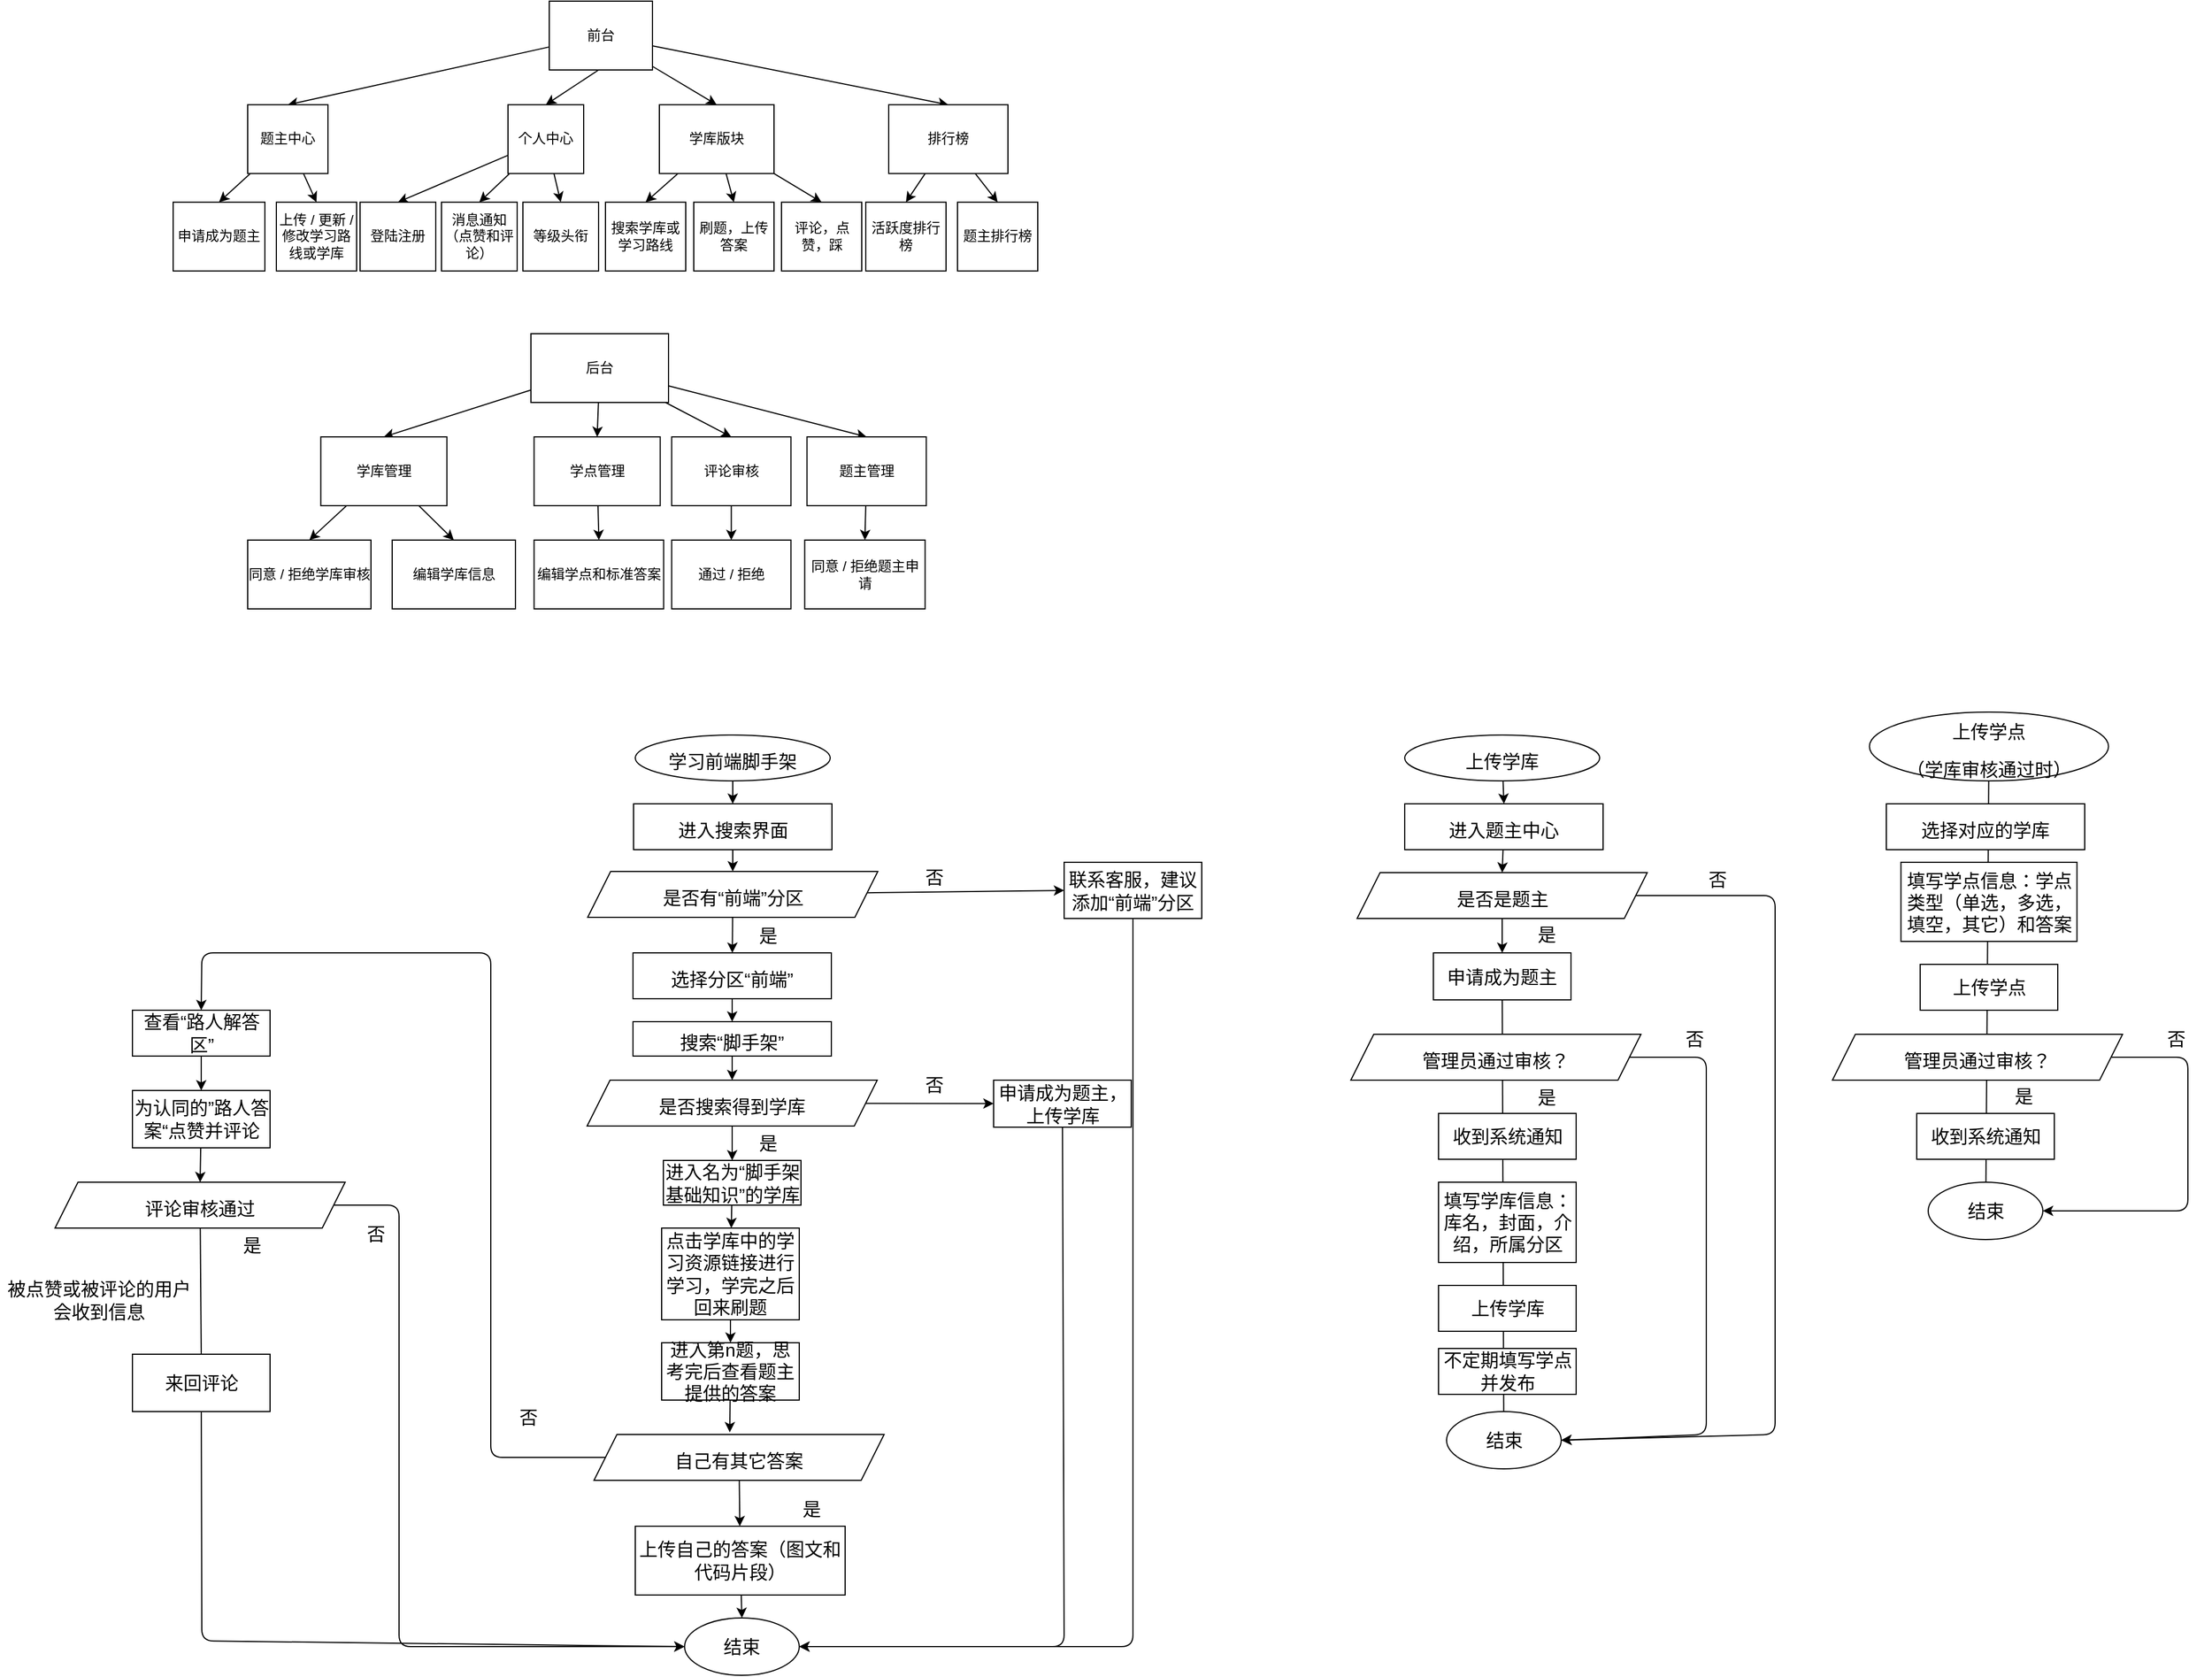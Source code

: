 <mxfile>
    <diagram id="HO1HUnF4FWWk1tN5nvJj" name="第 1 页">
        <mxGraphModel dx="1820" dy="571" grid="1" gridSize="10" guides="1" tooltips="1" connect="1" arrows="1" fold="1" page="1" pageScale="1" pageWidth="827" pageHeight="1169" math="0" shadow="0">
            <root>
                <mxCell id="0"/>
                <mxCell id="1" parent="0"/>
                <mxCell id="13" style="edgeStyle=none;html=1;entryX=0.5;entryY=0;entryDx=0;entryDy=0;" parent="1" source="2" target="12" edge="1">
                    <mxGeometry relative="1" as="geometry"/>
                </mxCell>
                <mxCell id="93" style="edgeStyle=none;html=1;entryX=0.5;entryY=0;entryDx=0;entryDy=0;fontSize=27;" parent="1" source="2" target="92" edge="1">
                    <mxGeometry relative="1" as="geometry"/>
                </mxCell>
                <mxCell id="101" style="edgeStyle=none;html=1;entryX=0.5;entryY=0;entryDx=0;entryDy=0;fontSize=27;" parent="1" source="2" target="95" edge="1">
                    <mxGeometry relative="1" as="geometry"/>
                </mxCell>
                <mxCell id="102" style="edgeStyle=none;html=1;entryX=0.5;entryY=0;entryDx=0;entryDy=0;fontSize=27;" parent="1" source="2" target="80" edge="1">
                    <mxGeometry relative="1" as="geometry"/>
                </mxCell>
                <mxCell id="2" value="后台" style="rounded=0;whiteSpace=wrap;html=1;" parent="1" vertex="1">
                    <mxGeometry x="355" y="700" width="120" height="60" as="geometry"/>
                </mxCell>
                <mxCell id="18" style="edgeStyle=none;html=1;entryX=0.5;entryY=0;entryDx=0;entryDy=0;" parent="1" source="12" target="15" edge="1">
                    <mxGeometry relative="1" as="geometry"/>
                </mxCell>
                <mxCell id="VWZYQC_vU3HqZmRVpHgf-235" style="edgeStyle=none;html=1;entryX=0.5;entryY=0;entryDx=0;entryDy=0;fontSize=16;" parent="1" source="12" target="VWZYQC_vU3HqZmRVpHgf-234" edge="1">
                    <mxGeometry relative="1" as="geometry"/>
                </mxCell>
                <mxCell id="12" value="学库管理" style="rounded=0;whiteSpace=wrap;html=1;" parent="1" vertex="1">
                    <mxGeometry x="171.75" y="790" width="110" height="60" as="geometry"/>
                </mxCell>
                <mxCell id="15" value="编辑学库信息" style="rounded=0;whiteSpace=wrap;html=1;" parent="1" vertex="1">
                    <mxGeometry x="234" y="880" width="107.5" height="60" as="geometry"/>
                </mxCell>
                <mxCell id="16" value="编辑学点和标准答案" style="rounded=0;whiteSpace=wrap;html=1;" parent="1" vertex="1">
                    <mxGeometry x="357.75" y="880" width="113" height="60" as="geometry"/>
                </mxCell>
                <mxCell id="40" style="edgeStyle=none;html=1;entryX=0.5;entryY=0;entryDx=0;entryDy=0;" parent="1" source="27" target="39" edge="1">
                    <mxGeometry relative="1" as="geometry"/>
                </mxCell>
                <mxCell id="63" style="edgeStyle=none;html=1;entryX=0.5;entryY=0;entryDx=0;entryDy=0;" parent="1" source="27" target="58" edge="1">
                    <mxGeometry relative="1" as="geometry"/>
                </mxCell>
                <mxCell id="71" style="edgeStyle=none;html=1;entryX=0.5;entryY=0;entryDx=0;entryDy=0;" parent="1" target="29" edge="1">
                    <mxGeometry relative="1" as="geometry">
                        <mxPoint x="414" y="470.0" as="sourcePoint"/>
                    </mxGeometry>
                </mxCell>
                <mxCell id="VWZYQC_vU3HqZmRVpHgf-119" style="edgeStyle=none;html=1;entryX=0.5;entryY=0;entryDx=0;entryDy=0;fontSize=27;" parent="1" source="27" target="35" edge="1">
                    <mxGeometry relative="1" as="geometry"/>
                </mxCell>
                <mxCell id="27" value="前台" style="rounded=0;whiteSpace=wrap;html=1;" parent="1" vertex="1">
                    <mxGeometry x="371" y="410" width="90" height="60" as="geometry"/>
                </mxCell>
                <mxCell id="90" style="edgeStyle=none;html=1;entryX=0.5;entryY=0;entryDx=0;entryDy=0;fontSize=27;" parent="1" source="29" target="89" edge="1">
                    <mxGeometry relative="1" as="geometry"/>
                </mxCell>
                <mxCell id="VWZYQC_vU3HqZmRVpHgf-102" style="edgeStyle=none;html=1;entryX=0.5;entryY=0;entryDx=0;entryDy=0;fontSize=27;" parent="1" source="29" target="33" edge="1">
                    <mxGeometry relative="1" as="geometry"/>
                </mxCell>
                <mxCell id="VWZYQC_vU3HqZmRVpHgf-111" style="edgeStyle=none;html=1;entryX=0.5;entryY=0;entryDx=0;entryDy=0;fontSize=27;" parent="1" source="29" target="VWZYQC_vU3HqZmRVpHgf-103" edge="1">
                    <mxGeometry relative="1" as="geometry"/>
                </mxCell>
                <mxCell id="29" value="个人中心" style="rounded=0;whiteSpace=wrap;html=1;" parent="1" vertex="1">
                    <mxGeometry x="335" y="500.33" width="66" height="60" as="geometry"/>
                </mxCell>
                <mxCell id="30" value="申请成为题主" style="rounded=0;whiteSpace=wrap;html=1;" parent="1" vertex="1">
                    <mxGeometry x="43" y="585.33" width="80" height="60" as="geometry"/>
                </mxCell>
                <mxCell id="33" value="等级头衔" style="rounded=0;whiteSpace=wrap;html=1;" parent="1" vertex="1">
                    <mxGeometry x="348" y="585.33" width="66" height="60" as="geometry"/>
                </mxCell>
                <mxCell id="45" style="edgeStyle=none;html=1;entryX=0.5;entryY=0;entryDx=0;entryDy=0;" parent="1" source="35" target="36" edge="1">
                    <mxGeometry relative="1" as="geometry"/>
                </mxCell>
                <mxCell id="46" style="edgeStyle=none;html=1;entryX=0.5;entryY=0;entryDx=0;entryDy=0;" parent="1" source="35" target="37" edge="1">
                    <mxGeometry relative="1" as="geometry"/>
                </mxCell>
                <mxCell id="57" style="edgeStyle=none;html=1;entryX=0.5;entryY=0;entryDx=0;entryDy=0;" parent="1" source="35" target="56" edge="1">
                    <mxGeometry relative="1" as="geometry"/>
                </mxCell>
                <mxCell id="35" value="学库版块" style="rounded=0;whiteSpace=wrap;html=1;" parent="1" vertex="1">
                    <mxGeometry x="467" y="500.33" width="100" height="60" as="geometry"/>
                </mxCell>
                <mxCell id="36" value="搜索学库或学习路线" style="rounded=0;whiteSpace=wrap;html=1;" parent="1" vertex="1">
                    <mxGeometry x="420" y="585.33" width="70" height="60" as="geometry"/>
                </mxCell>
                <mxCell id="37" value="刷题，上传答案" style="rounded=0;whiteSpace=wrap;html=1;" parent="1" vertex="1">
                    <mxGeometry x="497" y="585.33" width="70" height="60" as="geometry"/>
                </mxCell>
                <mxCell id="49" style="edgeStyle=none;html=1;entryX=0.5;entryY=0;entryDx=0;entryDy=0;" parent="1" source="39" target="30" edge="1">
                    <mxGeometry relative="1" as="geometry"/>
                </mxCell>
                <mxCell id="50" style="edgeStyle=none;html=1;entryX=0.5;entryY=0;entryDx=0;entryDy=0;" parent="1" source="39" target="48" edge="1">
                    <mxGeometry relative="1" as="geometry"/>
                </mxCell>
                <mxCell id="39" value="题主中心" style="rounded=0;whiteSpace=wrap;html=1;" parent="1" vertex="1">
                    <mxGeometry x="108" y="500.33" width="70" height="60" as="geometry"/>
                </mxCell>
                <mxCell id="48" value="上传 / 更新 / 修改学习路线或学库" style="rounded=0;whiteSpace=wrap;html=1;" parent="1" vertex="1">
                    <mxGeometry x="133" y="585.33" width="70" height="60" as="geometry"/>
                </mxCell>
                <mxCell id="56" value="评论，点赞，踩" style="rounded=0;whiteSpace=wrap;html=1;" parent="1" vertex="1">
                    <mxGeometry x="573.5" y="585.33" width="70" height="60" as="geometry"/>
                </mxCell>
                <mxCell id="61" style="edgeStyle=none;html=1;entryX=0.5;entryY=0;entryDx=0;entryDy=0;" parent="1" source="58" target="59" edge="1">
                    <mxGeometry relative="1" as="geometry"/>
                </mxCell>
                <mxCell id="62" style="edgeStyle=none;html=1;entryX=0.5;entryY=0;entryDx=0;entryDy=0;" parent="1" source="58" target="60" edge="1">
                    <mxGeometry relative="1" as="geometry"/>
                </mxCell>
                <mxCell id="58" value="排行榜" style="rounded=0;whiteSpace=wrap;html=1;" parent="1" vertex="1">
                    <mxGeometry x="667" y="500.33" width="104" height="60" as="geometry"/>
                </mxCell>
                <mxCell id="59" value="活跃度排行榜" style="rounded=0;whiteSpace=wrap;html=1;" parent="1" vertex="1">
                    <mxGeometry x="647" y="585.33" width="70" height="60" as="geometry"/>
                </mxCell>
                <mxCell id="60" value="题主排行榜" style="rounded=0;whiteSpace=wrap;html=1;" parent="1" vertex="1">
                    <mxGeometry x="727" y="585.33" width="70" height="60" as="geometry"/>
                </mxCell>
                <mxCell id="82" style="edgeStyle=none;html=1;entryX=0.5;entryY=0;entryDx=0;entryDy=0;fontSize=27;" parent="1" source="80" target="81" edge="1">
                    <mxGeometry relative="1" as="geometry"/>
                </mxCell>
                <mxCell id="80" value="题主管理" style="rounded=0;whiteSpace=wrap;html=1;" parent="1" vertex="1">
                    <mxGeometry x="595.75" y="790" width="104" height="60" as="geometry"/>
                </mxCell>
                <mxCell id="81" value="同意 / 拒绝题主申请" style="rounded=0;whiteSpace=wrap;html=1;" parent="1" vertex="1">
                    <mxGeometry x="593.75" y="880" width="105" height="60" as="geometry"/>
                </mxCell>
                <mxCell id="89" value="登陆注册" style="rounded=0;whiteSpace=wrap;html=1;" parent="1" vertex="1">
                    <mxGeometry x="206" y="585.33" width="66" height="60" as="geometry"/>
                </mxCell>
                <mxCell id="94" style="edgeStyle=none;html=1;entryX=0.5;entryY=0;entryDx=0;entryDy=0;fontSize=27;" parent="1" source="92" target="16" edge="1">
                    <mxGeometry relative="1" as="geometry"/>
                </mxCell>
                <mxCell id="92" value="学点管理" style="rounded=0;whiteSpace=wrap;html=1;" parent="1" vertex="1">
                    <mxGeometry x="357.75" y="790" width="110" height="60" as="geometry"/>
                </mxCell>
                <mxCell id="98" style="edgeStyle=none;html=1;entryX=0.5;entryY=0;entryDx=0;entryDy=0;fontSize=27;" parent="1" source="95" target="96" edge="1">
                    <mxGeometry relative="1" as="geometry"/>
                </mxCell>
                <mxCell id="95" value="评论审核" style="rounded=0;whiteSpace=wrap;html=1;" parent="1" vertex="1">
                    <mxGeometry x="477.75" y="790" width="104" height="60" as="geometry"/>
                </mxCell>
                <mxCell id="96" value="通过 / 拒绝" style="rounded=0;whiteSpace=wrap;html=1;" parent="1" vertex="1">
                    <mxGeometry x="477.75" y="880" width="104" height="60" as="geometry"/>
                </mxCell>
                <mxCell id="VWZYQC_vU3HqZmRVpHgf-103" value="消息通知（点赞和评论）" style="rounded=0;whiteSpace=wrap;html=1;" parent="1" vertex="1">
                    <mxGeometry x="277" y="585.33" width="66" height="60" as="geometry"/>
                </mxCell>
                <mxCell id="VWZYQC_vU3HqZmRVpHgf-126" style="edgeStyle=none;html=1;fontSize=16;" parent="1" source="VWZYQC_vU3HqZmRVpHgf-113" target="VWZYQC_vU3HqZmRVpHgf-124" edge="1">
                    <mxGeometry relative="1" as="geometry"/>
                </mxCell>
                <mxCell id="VWZYQC_vU3HqZmRVpHgf-113" value="&lt;font style=&quot;font-size: 16px&quot;&gt;进入搜索界面&lt;/font&gt;" style="rounded=0;whiteSpace=wrap;html=1;fontSize=27;" parent="1" vertex="1">
                    <mxGeometry x="444.5" y="1110" width="173" height="40" as="geometry"/>
                </mxCell>
                <mxCell id="VWZYQC_vU3HqZmRVpHgf-120" style="edgeStyle=none;html=1;fontSize=27;" parent="1" source="VWZYQC_vU3HqZmRVpHgf-114" target="VWZYQC_vU3HqZmRVpHgf-113" edge="1">
                    <mxGeometry relative="1" as="geometry"/>
                </mxCell>
                <mxCell id="VWZYQC_vU3HqZmRVpHgf-114" value="&lt;font style=&quot;font-size: 16px&quot;&gt;学习前端脚手架&lt;/font&gt;" style="ellipse;whiteSpace=wrap;html=1;fontSize=27;" parent="1" vertex="1">
                    <mxGeometry x="446" y="1050" width="170" height="40" as="geometry"/>
                </mxCell>
                <mxCell id="VWZYQC_vU3HqZmRVpHgf-132" style="edgeStyle=none;html=1;fontSize=16;" parent="1" source="VWZYQC_vU3HqZmRVpHgf-115" target="VWZYQC_vU3HqZmRVpHgf-123" edge="1">
                    <mxGeometry relative="1" as="geometry"/>
                </mxCell>
                <mxCell id="VWZYQC_vU3HqZmRVpHgf-115" value="&lt;font style=&quot;font-size: 16px&quot;&gt;选择分区“前端”&lt;/font&gt;" style="rounded=0;whiteSpace=wrap;html=1;fontSize=27;" parent="1" vertex="1">
                    <mxGeometry x="444" y="1240" width="173" height="40" as="geometry"/>
                </mxCell>
                <mxCell id="VWZYQC_vU3HqZmRVpHgf-141" style="edgeStyle=none;html=1;entryX=0.5;entryY=0;entryDx=0;entryDy=0;fontSize=16;" parent="1" source="VWZYQC_vU3HqZmRVpHgf-123" target="VWZYQC_vU3HqZmRVpHgf-138" edge="1">
                    <mxGeometry relative="1" as="geometry"/>
                </mxCell>
                <mxCell id="VWZYQC_vU3HqZmRVpHgf-123" value="&lt;span&gt;&lt;font style=&quot;font-size: 16px&quot;&gt;搜索“脚手架”&lt;/font&gt;&lt;/span&gt;" style="rounded=0;whiteSpace=wrap;html=1;fontSize=27;" parent="1" vertex="1">
                    <mxGeometry x="444" y="1300" width="173" height="30" as="geometry"/>
                </mxCell>
                <mxCell id="VWZYQC_vU3HqZmRVpHgf-128" value="" style="edgeStyle=none;html=1;fontSize=16;" parent="1" source="VWZYQC_vU3HqZmRVpHgf-124" target="VWZYQC_vU3HqZmRVpHgf-115" edge="1">
                    <mxGeometry relative="1" as="geometry"/>
                </mxCell>
                <mxCell id="VWZYQC_vU3HqZmRVpHgf-130" style="edgeStyle=none;html=1;entryX=0;entryY=0.5;entryDx=0;entryDy=0;fontSize=16;" parent="1" source="VWZYQC_vU3HqZmRVpHgf-124" target="VWZYQC_vU3HqZmRVpHgf-127" edge="1">
                    <mxGeometry relative="1" as="geometry"/>
                </mxCell>
                <mxCell id="VWZYQC_vU3HqZmRVpHgf-124" value="&lt;font style=&quot;font-size: 16px&quot;&gt;是否有“前端”分区&lt;/font&gt;" style="shape=parallelogram;perimeter=parallelogramPerimeter;whiteSpace=wrap;html=1;fixedSize=1;fontSize=27;" parent="1" vertex="1">
                    <mxGeometry x="404.5" y="1169" width="253" height="40" as="geometry"/>
                </mxCell>
                <mxCell id="VWZYQC_vU3HqZmRVpHgf-206" style="edgeStyle=none;html=1;entryX=1;entryY=0.5;entryDx=0;entryDy=0;fontSize=16;" parent="1" source="VWZYQC_vU3HqZmRVpHgf-127" target="VWZYQC_vU3HqZmRVpHgf-167" edge="1">
                    <mxGeometry relative="1" as="geometry">
                        <Array as="points">
                            <mxPoint x="880" y="1845"/>
                        </Array>
                    </mxGeometry>
                </mxCell>
                <mxCell id="VWZYQC_vU3HqZmRVpHgf-127" value="联系客服，建议添加“前端”分区" style="rounded=0;whiteSpace=wrap;html=1;fontSize=16;" parent="1" vertex="1">
                    <mxGeometry x="820" y="1161" width="120" height="49" as="geometry"/>
                </mxCell>
                <mxCell id="VWZYQC_vU3HqZmRVpHgf-129" value="是" style="text;html=1;strokeColor=none;fillColor=none;align=center;verticalAlign=middle;whiteSpace=wrap;rounded=0;fontSize=16;" parent="1" vertex="1">
                    <mxGeometry x="532" y="1210" width="60" height="30" as="geometry"/>
                </mxCell>
                <mxCell id="VWZYQC_vU3HqZmRVpHgf-131" value="否" style="text;html=1;strokeColor=none;fillColor=none;align=center;verticalAlign=middle;whiteSpace=wrap;rounded=0;fontSize=16;" parent="1" vertex="1">
                    <mxGeometry x="677" y="1159" width="60" height="30" as="geometry"/>
                </mxCell>
                <mxCell id="VWZYQC_vU3HqZmRVpHgf-146" style="edgeStyle=none;html=1;fontSize=16;" parent="1" source="VWZYQC_vU3HqZmRVpHgf-138" target="VWZYQC_vU3HqZmRVpHgf-145" edge="1">
                    <mxGeometry relative="1" as="geometry"/>
                </mxCell>
                <mxCell id="VWZYQC_vU3HqZmRVpHgf-149" style="edgeStyle=none;html=1;entryX=0.5;entryY=0;entryDx=0;entryDy=0;fontSize=16;" parent="1" source="VWZYQC_vU3HqZmRVpHgf-138" target="VWZYQC_vU3HqZmRVpHgf-144" edge="1">
                    <mxGeometry relative="1" as="geometry"/>
                </mxCell>
                <mxCell id="VWZYQC_vU3HqZmRVpHgf-138" value="&lt;font style=&quot;font-size: 16px&quot;&gt;是否搜索得到学库&lt;/font&gt;" style="shape=parallelogram;perimeter=parallelogramPerimeter;whiteSpace=wrap;html=1;fixedSize=1;fontSize=27;" parent="1" vertex="1">
                    <mxGeometry x="404" y="1351" width="253" height="40" as="geometry"/>
                </mxCell>
                <mxCell id="VWZYQC_vU3HqZmRVpHgf-139" value="是" style="text;html=1;strokeColor=none;fillColor=none;align=center;verticalAlign=middle;whiteSpace=wrap;rounded=0;fontSize=16;" parent="1" vertex="1">
                    <mxGeometry x="532" y="1391" width="60" height="30" as="geometry"/>
                </mxCell>
                <mxCell id="VWZYQC_vU3HqZmRVpHgf-140" value="否" style="text;html=1;strokeColor=none;fillColor=none;align=center;verticalAlign=middle;whiteSpace=wrap;rounded=0;fontSize=16;" parent="1" vertex="1">
                    <mxGeometry x="677" y="1340" width="60" height="30" as="geometry"/>
                </mxCell>
                <mxCell id="VWZYQC_vU3HqZmRVpHgf-152" style="edgeStyle=none;html=1;fontSize=16;" parent="1" source="VWZYQC_vU3HqZmRVpHgf-144" target="VWZYQC_vU3HqZmRVpHgf-150" edge="1">
                    <mxGeometry relative="1" as="geometry"/>
                </mxCell>
                <mxCell id="VWZYQC_vU3HqZmRVpHgf-144" value="进入名为“脚手架基础知识”的学库" style="rounded=0;whiteSpace=wrap;html=1;fontSize=16;" parent="1" vertex="1">
                    <mxGeometry x="470.5" y="1421" width="120" height="39" as="geometry"/>
                </mxCell>
                <mxCell id="VWZYQC_vU3HqZmRVpHgf-205" style="edgeStyle=none;html=1;entryX=1;entryY=0.5;entryDx=0;entryDy=0;fontSize=16;" parent="1" source="VWZYQC_vU3HqZmRVpHgf-145" target="VWZYQC_vU3HqZmRVpHgf-167" edge="1">
                    <mxGeometry relative="1" as="geometry">
                        <Array as="points">
                            <mxPoint x="820" y="1845"/>
                        </Array>
                    </mxGeometry>
                </mxCell>
                <mxCell id="VWZYQC_vU3HqZmRVpHgf-145" value="申请成为题主，上传学库" style="rounded=0;whiteSpace=wrap;html=1;fontSize=16;" parent="1" vertex="1">
                    <mxGeometry x="758.5" y="1351" width="120" height="41" as="geometry"/>
                </mxCell>
                <mxCell id="VWZYQC_vU3HqZmRVpHgf-154" style="edgeStyle=none;html=1;entryX=0.5;entryY=0;entryDx=0;entryDy=0;fontSize=16;" parent="1" source="VWZYQC_vU3HqZmRVpHgf-150" target="VWZYQC_vU3HqZmRVpHgf-153" edge="1">
                    <mxGeometry relative="1" as="geometry"/>
                </mxCell>
                <mxCell id="VWZYQC_vU3HqZmRVpHgf-150" value="&lt;span&gt;点击学库中的学习资源链接进行学习，学完之后回来刷题&lt;/span&gt;" style="rounded=0;whiteSpace=wrap;html=1;fontSize=16;" parent="1" vertex="1">
                    <mxGeometry x="469" y="1480" width="120" height="80" as="geometry"/>
                </mxCell>
                <mxCell id="VWZYQC_vU3HqZmRVpHgf-160" style="edgeStyle=none;html=1;entryX=0.468;entryY=-0.047;entryDx=0;entryDy=0;entryPerimeter=0;fontSize=16;" parent="1" source="VWZYQC_vU3HqZmRVpHgf-153" target="VWZYQC_vU3HqZmRVpHgf-157" edge="1">
                    <mxGeometry relative="1" as="geometry"/>
                </mxCell>
                <mxCell id="VWZYQC_vU3HqZmRVpHgf-153" value="进入第n题，思考完后查看题主提供的答案" style="rounded=0;whiteSpace=wrap;html=1;fontSize=16;" parent="1" vertex="1">
                    <mxGeometry x="469" y="1580" width="120" height="50" as="geometry"/>
                </mxCell>
                <mxCell id="VWZYQC_vU3HqZmRVpHgf-194" style="edgeStyle=none;html=1;fontSize=16;" parent="1" source="VWZYQC_vU3HqZmRVpHgf-157" target="VWZYQC_vU3HqZmRVpHgf-161" edge="1">
                    <mxGeometry relative="1" as="geometry"/>
                </mxCell>
                <mxCell id="VWZYQC_vU3HqZmRVpHgf-196" style="edgeStyle=none;html=1;fontSize=16;entryX=0.5;entryY=0;entryDx=0;entryDy=0;" parent="1" source="VWZYQC_vU3HqZmRVpHgf-157" target="VWZYQC_vU3HqZmRVpHgf-169" edge="1">
                    <mxGeometry relative="1" as="geometry">
                        <mxPoint x="480" y="1820" as="targetPoint"/>
                        <Array as="points">
                            <mxPoint x="320" y="1680"/>
                            <mxPoint x="320" y="1240"/>
                            <mxPoint x="68" y="1240"/>
                        </Array>
                    </mxGeometry>
                </mxCell>
                <mxCell id="VWZYQC_vU3HqZmRVpHgf-157" value="&lt;font style=&quot;font-size: 16px&quot;&gt;自己有其它答案&lt;/font&gt;" style="shape=parallelogram;perimeter=parallelogramPerimeter;whiteSpace=wrap;html=1;fixedSize=1;fontSize=27;" parent="1" vertex="1">
                    <mxGeometry x="410" y="1660" width="253" height="40" as="geometry"/>
                </mxCell>
                <mxCell id="VWZYQC_vU3HqZmRVpHgf-158" value="否" style="text;html=1;strokeColor=none;fillColor=none;align=center;verticalAlign=middle;whiteSpace=wrap;rounded=0;fontSize=16;" parent="1" vertex="1">
                    <mxGeometry x="322.5" y="1630" width="60" height="30" as="geometry"/>
                </mxCell>
                <mxCell id="VWZYQC_vU3HqZmRVpHgf-159" value="是" style="text;html=1;strokeColor=none;fillColor=none;align=center;verticalAlign=middle;whiteSpace=wrap;rounded=0;fontSize=16;" parent="1" vertex="1">
                    <mxGeometry x="570" y="1710" width="60" height="30" as="geometry"/>
                </mxCell>
                <mxCell id="VWZYQC_vU3HqZmRVpHgf-197" style="edgeStyle=none;html=1;entryX=0.5;entryY=0;entryDx=0;entryDy=0;fontSize=16;" parent="1" source="VWZYQC_vU3HqZmRVpHgf-161" target="VWZYQC_vU3HqZmRVpHgf-167" edge="1">
                    <mxGeometry relative="1" as="geometry"/>
                </mxCell>
                <mxCell id="VWZYQC_vU3HqZmRVpHgf-161" value="上传自己的答案（图文和代码片段）" style="rounded=0;whiteSpace=wrap;html=1;fontSize=16;" parent="1" vertex="1">
                    <mxGeometry x="446" y="1740" width="183" height="60" as="geometry"/>
                </mxCell>
                <mxCell id="VWZYQC_vU3HqZmRVpHgf-167" value="结束" style="ellipse;whiteSpace=wrap;html=1;fontSize=16;" parent="1" vertex="1">
                    <mxGeometry x="489" y="1820" width="100" height="50" as="geometry"/>
                </mxCell>
                <mxCell id="VWZYQC_vU3HqZmRVpHgf-172" style="edgeStyle=none;html=1;entryX=0.5;entryY=0;entryDx=0;entryDy=0;fontSize=16;" parent="1" source="VWZYQC_vU3HqZmRVpHgf-169" target="VWZYQC_vU3HqZmRVpHgf-171" edge="1">
                    <mxGeometry relative="1" as="geometry"/>
                </mxCell>
                <mxCell id="VWZYQC_vU3HqZmRVpHgf-169" value="查看“路人解答区”" style="rounded=0;whiteSpace=wrap;html=1;fontSize=16;" parent="1" vertex="1">
                    <mxGeometry x="7.5" y="1290" width="120" height="40" as="geometry"/>
                </mxCell>
                <mxCell id="VWZYQC_vU3HqZmRVpHgf-179" style="edgeStyle=none;html=1;entryX=0.5;entryY=0;entryDx=0;entryDy=0;fontSize=16;" parent="1" source="VWZYQC_vU3HqZmRVpHgf-171" target="VWZYQC_vU3HqZmRVpHgf-176" edge="1">
                    <mxGeometry relative="1" as="geometry"/>
                </mxCell>
                <mxCell id="VWZYQC_vU3HqZmRVpHgf-171" value="为认同的”路人答案“点赞并评论" style="rounded=0;whiteSpace=wrap;html=1;fontSize=16;" parent="1" vertex="1">
                    <mxGeometry x="7.5" y="1360" width="120" height="50" as="geometry"/>
                </mxCell>
                <mxCell id="VWZYQC_vU3HqZmRVpHgf-175" value="被点赞或被评论的用户会收到信息" style="text;html=1;strokeColor=none;fillColor=none;align=center;verticalAlign=middle;whiteSpace=wrap;rounded=0;fontSize=16;" parent="1" vertex="1">
                    <mxGeometry x="-108" y="1510" width="173" height="65" as="geometry"/>
                </mxCell>
                <mxCell id="VWZYQC_vU3HqZmRVpHgf-203" style="edgeStyle=none;html=1;entryX=0;entryY=0.5;entryDx=0;entryDy=0;fontSize=16;" parent="1" source="VWZYQC_vU3HqZmRVpHgf-176" target="VWZYQC_vU3HqZmRVpHgf-167" edge="1">
                    <mxGeometry relative="1" as="geometry">
                        <Array as="points">
                            <mxPoint x="240" y="1460"/>
                            <mxPoint x="240" y="1845"/>
                        </Array>
                    </mxGeometry>
                </mxCell>
                <mxCell id="VWZYQC_vU3HqZmRVpHgf-176" value="&lt;span style=&quot;font-size: 16px&quot;&gt;评论审核通过&lt;/span&gt;" style="shape=parallelogram;perimeter=parallelogramPerimeter;whiteSpace=wrap;html=1;fixedSize=1;fontSize=27;" parent="1" vertex="1">
                    <mxGeometry x="-60" y="1440" width="253" height="40" as="geometry"/>
                </mxCell>
                <mxCell id="VWZYQC_vU3HqZmRVpHgf-177" value="否" style="text;html=1;strokeColor=none;fillColor=none;align=center;verticalAlign=middle;whiteSpace=wrap;rounded=0;fontSize=16;" parent="1" vertex="1">
                    <mxGeometry x="190" y="1470" width="60" height="30" as="geometry"/>
                </mxCell>
                <mxCell id="VWZYQC_vU3HqZmRVpHgf-178" value="是" style="text;html=1;strokeColor=none;fillColor=none;align=center;verticalAlign=middle;whiteSpace=wrap;rounded=0;fontSize=16;" parent="1" vertex="1">
                    <mxGeometry x="82" y="1480" width="60" height="30" as="geometry"/>
                </mxCell>
                <mxCell id="VWZYQC_vU3HqZmRVpHgf-217" style="edgeStyle=none;html=1;entryX=0.5;entryY=1;entryDx=0;entryDy=0;fontSize=16;startArrow=none;" parent="1" source="VWZYQC_vU3HqZmRVpHgf-193" target="VWZYQC_vU3HqZmRVpHgf-190" edge="1">
                    <mxGeometry relative="1" as="geometry"/>
                </mxCell>
                <mxCell id="VWZYQC_vU3HqZmRVpHgf-243" style="edgeStyle=none;html=1;entryX=0.5;entryY=0;entryDx=0;entryDy=0;fontSize=16;" parent="1" source="VWZYQC_vU3HqZmRVpHgf-185" target="VWZYQC_vU3HqZmRVpHgf-186" edge="1">
                    <mxGeometry relative="1" as="geometry"/>
                </mxCell>
                <mxCell id="VWZYQC_vU3HqZmRVpHgf-185" value="&lt;span style=&quot;font-size: 16px&quot;&gt;上传学库&lt;/span&gt;" style="ellipse;whiteSpace=wrap;html=1;fontSize=27;" parent="1" vertex="1">
                    <mxGeometry x="1117" y="1050" width="170" height="40" as="geometry"/>
                </mxCell>
                <mxCell id="VWZYQC_vU3HqZmRVpHgf-244" style="edgeStyle=none;html=1;entryX=0.5;entryY=0;entryDx=0;entryDy=0;fontSize=16;" parent="1" source="VWZYQC_vU3HqZmRVpHgf-186" target="VWZYQC_vU3HqZmRVpHgf-187" edge="1">
                    <mxGeometry relative="1" as="geometry"/>
                </mxCell>
                <mxCell id="VWZYQC_vU3HqZmRVpHgf-186" value="&lt;font style=&quot;font-size: 16px&quot;&gt;进入题主中心&lt;/font&gt;" style="rounded=0;whiteSpace=wrap;html=1;fontSize=27;" parent="1" vertex="1">
                    <mxGeometry x="1117" y="1110" width="173" height="40" as="geometry"/>
                </mxCell>
                <mxCell id="VWZYQC_vU3HqZmRVpHgf-192" style="edgeStyle=none;html=1;entryX=1;entryY=0.5;entryDx=0;entryDy=0;fontSize=16;" parent="1" source="VWZYQC_vU3HqZmRVpHgf-187" target="VWZYQC_vU3HqZmRVpHgf-190" edge="1">
                    <mxGeometry relative="1" as="geometry">
                        <Array as="points">
                            <mxPoint x="1440" y="1190"/>
                            <mxPoint x="1440" y="1660"/>
                        </Array>
                    </mxGeometry>
                </mxCell>
                <mxCell id="VWZYQC_vU3HqZmRVpHgf-245" style="edgeStyle=none;html=1;entryX=0.5;entryY=0;entryDx=0;entryDy=0;fontSize=16;" parent="1" source="VWZYQC_vU3HqZmRVpHgf-187" target="VWZYQC_vU3HqZmRVpHgf-193" edge="1">
                    <mxGeometry relative="1" as="geometry"/>
                </mxCell>
                <mxCell id="VWZYQC_vU3HqZmRVpHgf-187" value="&lt;font style=&quot;font-size: 16px&quot;&gt;是否是题主&lt;/font&gt;" style="shape=parallelogram;perimeter=parallelogramPerimeter;whiteSpace=wrap;html=1;fixedSize=1;fontSize=27;" parent="1" vertex="1">
                    <mxGeometry x="1075.5" y="1170" width="253" height="40" as="geometry"/>
                </mxCell>
                <mxCell id="VWZYQC_vU3HqZmRVpHgf-188" value="否" style="text;html=1;strokeColor=none;fillColor=none;align=center;verticalAlign=middle;whiteSpace=wrap;rounded=0;fontSize=16;" parent="1" vertex="1">
                    <mxGeometry x="1360" y="1161" width="60" height="30" as="geometry"/>
                </mxCell>
                <mxCell id="VWZYQC_vU3HqZmRVpHgf-190" value="结束" style="ellipse;whiteSpace=wrap;html=1;fontSize=16;" parent="1" vertex="1">
                    <mxGeometry x="1153.5" y="1640" width="100" height="50" as="geometry"/>
                </mxCell>
                <mxCell id="VWZYQC_vU3HqZmRVpHgf-204" style="edgeStyle=none;html=1;entryX=0;entryY=0.5;entryDx=0;entryDy=0;fontSize=16;" parent="1" source="VWZYQC_vU3HqZmRVpHgf-199" target="VWZYQC_vU3HqZmRVpHgf-167" edge="1">
                    <mxGeometry relative="1" as="geometry">
                        <Array as="points">
                            <mxPoint x="68" y="1840"/>
                        </Array>
                    </mxGeometry>
                </mxCell>
                <mxCell id="VWZYQC_vU3HqZmRVpHgf-199" value="来回评论" style="rounded=0;whiteSpace=wrap;html=1;fontSize=16;" parent="1" vertex="1">
                    <mxGeometry x="7.5" y="1590" width="120" height="50" as="geometry"/>
                </mxCell>
                <mxCell id="VWZYQC_vU3HqZmRVpHgf-201" value="" style="edgeStyle=none;html=1;entryX=0.5;entryY=0;entryDx=0;entryDy=0;fontSize=16;endArrow=none;" parent="1" source="VWZYQC_vU3HqZmRVpHgf-176" target="VWZYQC_vU3HqZmRVpHgf-199" edge="1">
                    <mxGeometry relative="1" as="geometry">
                        <mxPoint x="66.5" y="1480" as="sourcePoint"/>
                        <mxPoint x="66.5" y="1680" as="targetPoint"/>
                    </mxGeometry>
                </mxCell>
                <mxCell id="VWZYQC_vU3HqZmRVpHgf-214" style="edgeStyle=none;html=1;entryX=1;entryY=0.5;entryDx=0;entryDy=0;fontSize=16;" parent="1" source="VWZYQC_vU3HqZmRVpHgf-208" target="VWZYQC_vU3HqZmRVpHgf-190" edge="1">
                    <mxGeometry relative="1" as="geometry">
                        <Array as="points">
                            <mxPoint x="1380" y="1331"/>
                            <mxPoint x="1380" y="1660"/>
                        </Array>
                    </mxGeometry>
                </mxCell>
                <mxCell id="VWZYQC_vU3HqZmRVpHgf-208" value="&lt;span style=&quot;font-size: 16px&quot;&gt;管理员通过审核？&lt;/span&gt;" style="shape=parallelogram;perimeter=parallelogramPerimeter;whiteSpace=wrap;html=1;fixedSize=1;fontSize=27;" parent="1" vertex="1">
                    <mxGeometry x="1070" y="1311" width="253" height="40" as="geometry"/>
                </mxCell>
                <mxCell id="VWZYQC_vU3HqZmRVpHgf-211" value="是" style="text;html=1;strokeColor=none;fillColor=none;align=center;verticalAlign=middle;whiteSpace=wrap;rounded=0;fontSize=16;" parent="1" vertex="1">
                    <mxGeometry x="1211" y="1209" width="60" height="30" as="geometry"/>
                </mxCell>
                <mxCell id="VWZYQC_vU3HqZmRVpHgf-212" value="否" style="text;html=1;strokeColor=none;fillColor=none;align=center;verticalAlign=middle;whiteSpace=wrap;rounded=0;fontSize=16;" parent="1" vertex="1">
                    <mxGeometry x="1340" y="1300" width="60" height="30" as="geometry"/>
                </mxCell>
                <mxCell id="VWZYQC_vU3HqZmRVpHgf-215" value="填写学库信息：库名，封面，介绍，所属分区" style="rounded=0;whiteSpace=wrap;html=1;fontSize=16;" parent="1" vertex="1">
                    <mxGeometry x="1146.5" y="1440" width="120" height="70" as="geometry"/>
                </mxCell>
                <mxCell id="VWZYQC_vU3HqZmRVpHgf-216" value="上传学库" style="rounded=0;whiteSpace=wrap;html=1;fontSize=16;" parent="1" vertex="1">
                    <mxGeometry x="1146.5" y="1530" width="120" height="40" as="geometry"/>
                </mxCell>
                <mxCell id="VWZYQC_vU3HqZmRVpHgf-218" value="不定期填写学点并发布" style="rounded=0;whiteSpace=wrap;html=1;fontSize=16;" parent="1" vertex="1">
                    <mxGeometry x="1146.5" y="1585" width="120" height="40" as="geometry"/>
                </mxCell>
                <mxCell id="VWZYQC_vU3HqZmRVpHgf-219" style="edgeStyle=none;html=1;entryX=0.5;entryY=1;entryDx=0;entryDy=0;fontSize=16;" parent="1" source="VWZYQC_vU3HqZmRVpHgf-220" target="VWZYQC_vU3HqZmRVpHgf-225" edge="1">
                    <mxGeometry relative="1" as="geometry"/>
                </mxCell>
                <mxCell id="VWZYQC_vU3HqZmRVpHgf-220" value="&lt;span style=&quot;font-size: 16px&quot;&gt;上传学点&lt;br&gt;（学库审核通过时）&lt;/span&gt;" style="ellipse;whiteSpace=wrap;html=1;fontSize=27;" parent="1" vertex="1">
                    <mxGeometry x="1522.25" y="1030" width="208.5" height="60" as="geometry"/>
                </mxCell>
                <mxCell id="VWZYQC_vU3HqZmRVpHgf-221" value="&lt;font style=&quot;font-size: 16px&quot;&gt;选择对应的学库&lt;/font&gt;" style="rounded=0;whiteSpace=wrap;html=1;fontSize=27;" parent="1" vertex="1">
                    <mxGeometry x="1537" y="1110" width="173" height="40" as="geometry"/>
                </mxCell>
                <mxCell id="VWZYQC_vU3HqZmRVpHgf-225" value="结束" style="ellipse;whiteSpace=wrap;html=1;fontSize=16;" parent="1" vertex="1">
                    <mxGeometry x="1573.5" y="1440" width="100" height="50" as="geometry"/>
                </mxCell>
                <mxCell id="VWZYQC_vU3HqZmRVpHgf-226" value="&lt;span&gt;填写学点信息：学点类型（单选，多选，填空，其它）和答案&lt;/span&gt;" style="rounded=0;whiteSpace=wrap;html=1;fontSize=16;" parent="1" vertex="1">
                    <mxGeometry x="1549.75" y="1161" width="153.5" height="69" as="geometry"/>
                </mxCell>
                <mxCell id="VWZYQC_vU3HqZmRVpHgf-227" style="edgeStyle=none;html=1;entryX=1;entryY=0.5;entryDx=0;entryDy=0;fontSize=16;" parent="1" source="VWZYQC_vU3HqZmRVpHgf-228" target="VWZYQC_vU3HqZmRVpHgf-225" edge="1">
                    <mxGeometry relative="1" as="geometry">
                        <Array as="points">
                            <mxPoint x="1800" y="1331"/>
                            <mxPoint x="1800" y="1465"/>
                        </Array>
                    </mxGeometry>
                </mxCell>
                <mxCell id="VWZYQC_vU3HqZmRVpHgf-228" value="&lt;span style=&quot;font-size: 16px&quot;&gt;管理员通过审核？&lt;/span&gt;" style="shape=parallelogram;perimeter=parallelogramPerimeter;whiteSpace=wrap;html=1;fixedSize=1;fontSize=27;" parent="1" vertex="1">
                    <mxGeometry x="1490" y="1311" width="253" height="40" as="geometry"/>
                </mxCell>
                <mxCell id="VWZYQC_vU3HqZmRVpHgf-230" value="否" style="text;html=1;strokeColor=none;fillColor=none;align=center;verticalAlign=middle;whiteSpace=wrap;rounded=0;fontSize=16;" parent="1" vertex="1">
                    <mxGeometry x="1760" y="1300" width="60" height="30" as="geometry"/>
                </mxCell>
                <mxCell id="VWZYQC_vU3HqZmRVpHgf-232" value="上传学点" style="rounded=0;whiteSpace=wrap;html=1;fontSize=16;" parent="1" vertex="1">
                    <mxGeometry x="1566.5" y="1250" width="120" height="40" as="geometry"/>
                </mxCell>
                <mxCell id="VWZYQC_vU3HqZmRVpHgf-234" value="同意 / 拒绝学库审核" style="rounded=0;whiteSpace=wrap;html=1;" parent="1" vertex="1">
                    <mxGeometry x="108" y="880" width="107.5" height="60" as="geometry"/>
                </mxCell>
                <mxCell id="VWZYQC_vU3HqZmRVpHgf-237" value="是" style="text;html=1;strokeColor=none;fillColor=none;align=center;verticalAlign=middle;whiteSpace=wrap;rounded=0;fontSize=16;" parent="1" vertex="1">
                    <mxGeometry x="1211" y="1351" width="60" height="30" as="geometry"/>
                </mxCell>
                <mxCell id="VWZYQC_vU3HqZmRVpHgf-193" value="申请成为题主" style="rounded=0;whiteSpace=wrap;html=1;fontSize=16;" parent="1" vertex="1">
                    <mxGeometry x="1142" y="1240" width="120" height="41" as="geometry"/>
                </mxCell>
                <mxCell id="VWZYQC_vU3HqZmRVpHgf-239" value="是" style="text;html=1;strokeColor=none;fillColor=none;align=center;verticalAlign=middle;whiteSpace=wrap;rounded=0;fontSize=16;" parent="1" vertex="1">
                    <mxGeometry x="1626.5" y="1350" width="60" height="30" as="geometry"/>
                </mxCell>
                <mxCell id="VWZYQC_vU3HqZmRVpHgf-240" value="收到系统通知" style="rounded=0;whiteSpace=wrap;html=1;fontSize=16;" parent="1" vertex="1">
                    <mxGeometry x="1146.5" y="1380" width="120" height="40" as="geometry"/>
                </mxCell>
                <mxCell id="VWZYQC_vU3HqZmRVpHgf-241" value="收到系统通知" style="rounded=0;whiteSpace=wrap;html=1;fontSize=16;" parent="1" vertex="1">
                    <mxGeometry x="1563.5" y="1380" width="120" height="40" as="geometry"/>
                </mxCell>
            </root>
        </mxGraphModel>
    </diagram>
    <diagram id="EIa4qvZDHKH6OuuL19A5" name="第 2 页">
        <mxGraphModel grid="1" gridSize="10" guides="1" tooltips="1" connect="1" arrows="1" page="1" fold="1" pageScale="1" pageWidth="827" pageHeight="1169" math="0" shadow="0">
            <root>
                <mxCell id="VtZ1m8lQtsZKApVe8aaa-0"/>
                <mxCell id="VtZ1m8lQtsZKApVe8aaa-1" parent="VtZ1m8lQtsZKApVe8aaa-0"/>
            </root>
        </mxGraphModel>
    </diagram>
</mxfile>